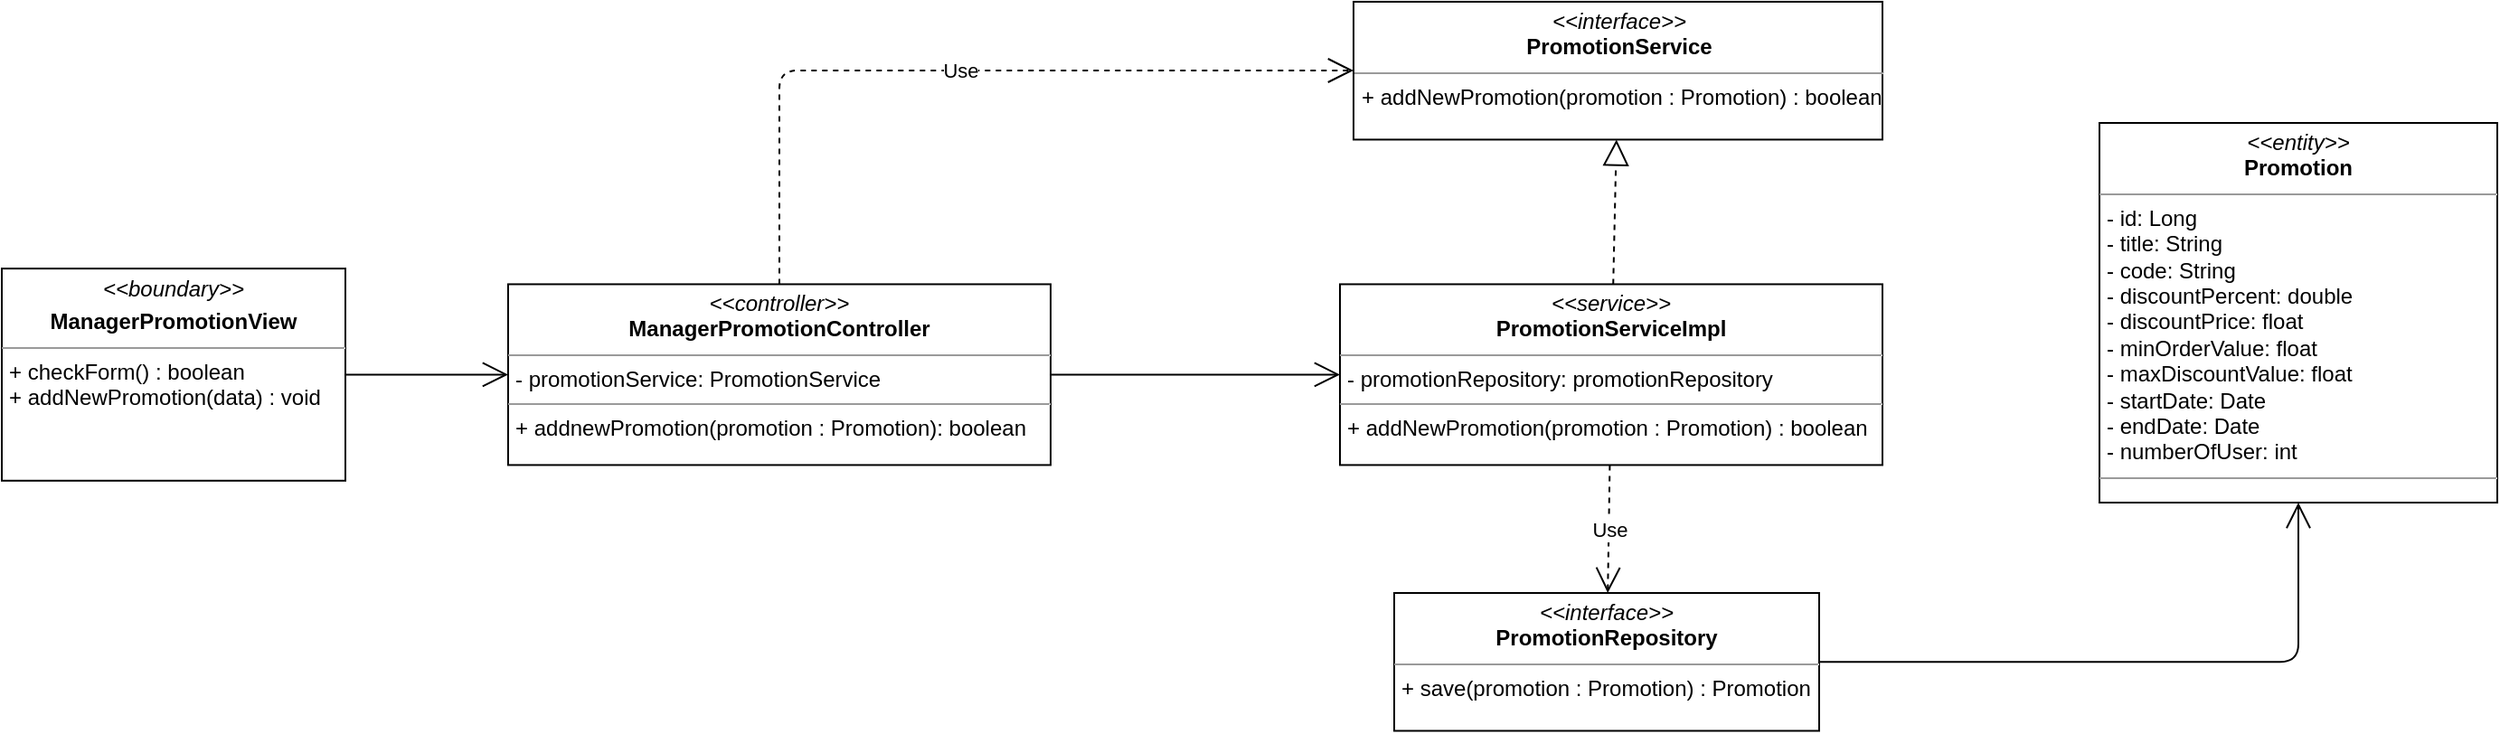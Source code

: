 <mxfile version="14.6.13" type="device"><diagram id="C5RBs43oDa-KdzZeNtuy" name="Page-1"><mxGraphModel dx="1865" dy="1692" grid="1" gridSize="10" guides="1" tooltips="1" connect="1" arrows="1" fold="1" page="1" pageScale="1" pageWidth="827" pageHeight="1169" math="0" shadow="0"><root><mxCell id="WIyWlLk6GJQsqaUBKTNV-0"/><mxCell id="WIyWlLk6GJQsqaUBKTNV-1" parent="WIyWlLk6GJQsqaUBKTNV-0"/><mxCell id="9oLmoa3OKh3t3OnaYkJx-0" value="&lt;p style=&quot;margin: 0px ; margin-top: 4px ; text-align: center&quot;&gt;&lt;i&gt;&amp;lt;&amp;lt;boundary&amp;gt;&amp;gt;&lt;/i&gt;&lt;/p&gt;&lt;p style=&quot;margin: 0px ; margin-top: 4px ; text-align: center&quot;&gt;&lt;b&gt;ManagerPromotionView&lt;/b&gt;&lt;/p&gt;&lt;hr size=&quot;1&quot;&gt;&lt;p style=&quot;margin: 0px ; margin-left: 4px&quot;&gt;+ checkForm() : boolean&amp;nbsp;&lt;/p&gt;&lt;p style=&quot;margin: 0px ; margin-left: 4px&quot;&gt;&lt;span&gt;+ addNewPromotion(data) : void&lt;/span&gt;&lt;br&gt;&lt;/p&gt;" style="verticalAlign=top;align=left;overflow=fill;fontSize=12;fontFamily=Helvetica;html=1;" vertex="1" parent="WIyWlLk6GJQsqaUBKTNV-1"><mxGeometry x="-40" y="80.55" width="190" height="117.34" as="geometry"/></mxCell><mxCell id="9oLmoa3OKh3t3OnaYkJx-1" value="" style="endArrow=open;endFill=1;endSize=12;html=1;entryX=0;entryY=0.5;entryDx=0;entryDy=0;exitX=1;exitY=0.5;exitDx=0;exitDy=0;" edge="1" parent="WIyWlLk6GJQsqaUBKTNV-1" source="9oLmoa3OKh3t3OnaYkJx-0" target="9oLmoa3OKh3t3OnaYkJx-5"><mxGeometry width="160" relative="1" as="geometry"><mxPoint x="361" y="140" as="sourcePoint"/><mxPoint x="380" y="138.67" as="targetPoint"/></mxGeometry></mxCell><mxCell id="9oLmoa3OKh3t3OnaYkJx-2" value="" style="endArrow=open;endFill=1;endSize=12;html=1;exitX=1;exitY=0.5;exitDx=0;exitDy=0;edgeStyle=orthogonalEdgeStyle;" edge="1" parent="WIyWlLk6GJQsqaUBKTNV-1" source="9oLmoa3OKh3t3OnaYkJx-3" target="9oLmoa3OKh3t3OnaYkJx-11"><mxGeometry width="160" relative="1" as="geometry"><mxPoint x="950" y="139" as="sourcePoint"/><mxPoint x="1080" y="100" as="targetPoint"/></mxGeometry></mxCell><mxCell id="9oLmoa3OKh3t3OnaYkJx-3" value="&lt;p style=&quot;margin: 0px ; margin-top: 4px ; text-align: center&quot;&gt;&lt;i&gt;&amp;lt;&amp;lt;interface&amp;gt;&amp;gt;&lt;/i&gt;&lt;br&gt;&lt;b&gt;PromotionRepository&lt;/b&gt;&lt;/p&gt;&lt;hr size=&quot;1&quot;&gt;&lt;p style=&quot;margin: 0px ; margin-left: 4px&quot;&gt;+ save(promotion : Promotion) : Promotion&lt;/p&gt;" style="verticalAlign=top;align=left;overflow=fill;fontSize=12;fontFamily=Helvetica;html=1;" vertex="1" parent="WIyWlLk6GJQsqaUBKTNV-1"><mxGeometry x="730" y="260" width="235" height="76.25" as="geometry"/></mxCell><mxCell id="9oLmoa3OKh3t3OnaYkJx-4" value="&lt;p style=&quot;margin: 0px ; margin-top: 4px ; text-align: center&quot;&gt;&lt;i&gt;&amp;lt;&amp;lt;interface&amp;gt;&amp;gt;&lt;/i&gt;&lt;br&gt;&lt;b&gt;PromotionService&lt;/b&gt;&lt;/p&gt;&lt;hr size=&quot;1&quot;&gt;&lt;p style=&quot;margin: 0px ; margin-left: 4px&quot;&gt;+ addNewPromotion(promotion : Promotion) : boolean&lt;/p&gt;" style="verticalAlign=top;align=left;overflow=fill;fontSize=12;fontFamily=Helvetica;html=1;" vertex="1" parent="WIyWlLk6GJQsqaUBKTNV-1"><mxGeometry x="707.5" y="-67.03" width="292.5" height="76.25" as="geometry"/></mxCell><mxCell id="9oLmoa3OKh3t3OnaYkJx-5" value="&lt;p style=&quot;margin: 0px ; margin-top: 4px ; text-align: center&quot;&gt;&lt;i&gt;&amp;lt;&amp;lt;controller&amp;gt;&amp;gt;&lt;/i&gt;&lt;br&gt;&lt;b&gt;ManagerPromotionController&lt;/b&gt;&lt;br&gt;&lt;/p&gt;&lt;hr size=&quot;1&quot;&gt;&lt;p style=&quot;margin: 0px ; margin-left: 4px&quot;&gt;- promotionService: PromotionService&lt;br&gt;&lt;/p&gt;&lt;hr size=&quot;1&quot;&gt;&lt;p style=&quot;margin: 0px ; margin-left: 4px&quot;&gt;+ addnewPromotion(promotion : Promotion): boolean&lt;br&gt;&lt;/p&gt;" style="verticalAlign=top;align=left;overflow=fill;fontSize=12;fontFamily=Helvetica;html=1;" vertex="1" parent="WIyWlLk6GJQsqaUBKTNV-1"><mxGeometry x="240" y="89.22" width="300" height="100" as="geometry"/></mxCell><mxCell id="9oLmoa3OKh3t3OnaYkJx-6" value="&lt;p style=&quot;margin: 0px ; margin-top: 4px ; text-align: center&quot;&gt;&lt;i&gt;&amp;lt;&amp;lt;service&amp;gt;&amp;gt;&lt;/i&gt;&lt;br&gt;&lt;b&gt;PromotionServiceImpl&lt;/b&gt;&lt;/p&gt;&lt;hr size=&quot;1&quot;&gt;&lt;p style=&quot;margin: 0px ; margin-left: 4px&quot;&gt;- promotionRepository: promotionRepository&lt;br&gt;&lt;/p&gt;&lt;hr size=&quot;1&quot;&gt;&lt;p style=&quot;margin: 0px ; margin-left: 4px&quot;&gt;+ addNewPromotion(promotion : Promotion) : boolean&lt;br&gt;&lt;/p&gt;" style="verticalAlign=top;align=left;overflow=fill;fontSize=12;fontFamily=Helvetica;html=1;" vertex="1" parent="WIyWlLk6GJQsqaUBKTNV-1"><mxGeometry x="700" y="89.22" width="300" height="100" as="geometry"/></mxCell><mxCell id="9oLmoa3OKh3t3OnaYkJx-7" value="Use" style="endArrow=open;endSize=12;dashed=1;html=1;edgeStyle=orthogonalEdgeStyle;exitX=0.5;exitY=0;exitDx=0;exitDy=0;" edge="1" parent="WIyWlLk6GJQsqaUBKTNV-1" source="9oLmoa3OKh3t3OnaYkJx-5" target="9oLmoa3OKh3t3OnaYkJx-4"><mxGeometry width="160" relative="1" as="geometry"><mxPoint x="710" y="230" as="sourcePoint"/><mxPoint x="870" y="230" as="targetPoint"/><Array as="points"><mxPoint x="390" y="-29"/></Array></mxGeometry></mxCell><mxCell id="9oLmoa3OKh3t3OnaYkJx-8" value="" style="endArrow=block;dashed=1;endFill=0;endSize=12;html=1;" edge="1" parent="WIyWlLk6GJQsqaUBKTNV-1" source="9oLmoa3OKh3t3OnaYkJx-6" target="9oLmoa3OKh3t3OnaYkJx-4"><mxGeometry width="160" relative="1" as="geometry"><mxPoint x="710" y="130" as="sourcePoint"/><mxPoint x="870" y="130" as="targetPoint"/></mxGeometry></mxCell><mxCell id="9oLmoa3OKh3t3OnaYkJx-9" value="Use" style="endArrow=open;endSize=12;dashed=1;html=1;" edge="1" parent="WIyWlLk6GJQsqaUBKTNV-1" source="9oLmoa3OKh3t3OnaYkJx-6" target="9oLmoa3OKh3t3OnaYkJx-3"><mxGeometry width="160" relative="1" as="geometry"><mxPoint x="710" y="130" as="sourcePoint"/><mxPoint x="870" y="130" as="targetPoint"/></mxGeometry></mxCell><mxCell id="9oLmoa3OKh3t3OnaYkJx-10" value="" style="endArrow=open;endFill=1;endSize=12;html=1;" edge="1" parent="WIyWlLk6GJQsqaUBKTNV-1" source="9oLmoa3OKh3t3OnaYkJx-5" target="9oLmoa3OKh3t3OnaYkJx-6"><mxGeometry width="160" relative="1" as="geometry"><mxPoint x="710" y="130" as="sourcePoint"/><mxPoint x="870" y="130" as="targetPoint"/></mxGeometry></mxCell><mxCell id="9oLmoa3OKh3t3OnaYkJx-11" value="&lt;p style=&quot;margin: 0px ; margin-top: 4px ; text-align: center&quot;&gt;&lt;i&gt;&amp;lt;&amp;lt;entity&amp;gt;&amp;gt;&lt;/i&gt;&lt;br&gt;&lt;b&gt;Promotion&lt;/b&gt;&lt;/p&gt;&lt;hr size=&quot;1&quot;&gt;&lt;p style=&quot;margin: 0px ; margin-left: 4px&quot;&gt;- id: Long&lt;/p&gt;&lt;p style=&quot;margin: 0px 0px 0px 4px&quot;&gt;- title: String&lt;br&gt;- code: String&lt;/p&gt;&lt;p style=&quot;margin: 0px 0px 0px 4px&quot;&gt;- discountPercent: double&lt;/p&gt;&lt;p style=&quot;margin: 0px 0px 0px 4px&quot;&gt;- discountPrice: float&lt;/p&gt;&lt;p style=&quot;margin: 0px 0px 0px 4px&quot;&gt;- minOrderValue: float&lt;/p&gt;&lt;p style=&quot;margin: 0px 0px 0px 4px&quot;&gt;- maxDiscountValue: float&lt;/p&gt;&lt;p style=&quot;margin: 0px 0px 0px 4px&quot;&gt;- startDate: Date&lt;/p&gt;&lt;p style=&quot;margin: 0px 0px 0px 4px&quot;&gt;- endDate: Date&lt;/p&gt;&lt;p style=&quot;margin: 0px 0px 0px 4px&quot;&gt;- numberOfUser: int&lt;span&gt;&amp;nbsp;&lt;/span&gt;&lt;/p&gt;&lt;hr size=&quot;1&quot;&gt;&lt;p style=&quot;margin: 0px ; margin-left: 4px&quot;&gt;&lt;br&gt;&lt;/p&gt;" style="verticalAlign=top;align=left;overflow=fill;fontSize=12;fontFamily=Helvetica;html=1;" vertex="1" parent="WIyWlLk6GJQsqaUBKTNV-1"><mxGeometry x="1120" width="220" height="210" as="geometry"/></mxCell></root></mxGraphModel></diagram></mxfile>